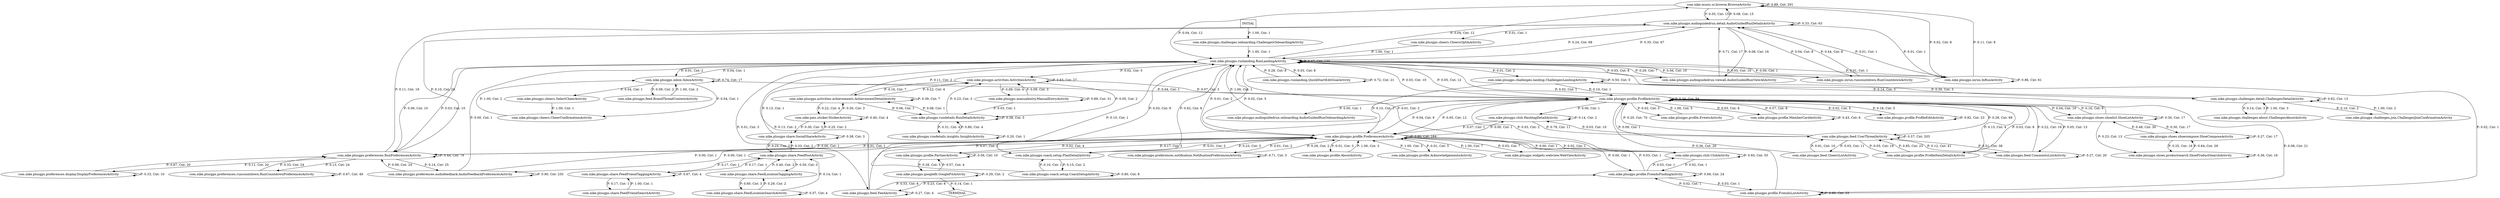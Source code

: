 digraph G {
  0 [label="com.nike.music.ui.browse.BrowseActivity"];
  1 [label="com.nike.pais.sticker.StickerActivity"];
  2 [label="com.nike.plusgps.activities.ActivitiesActivity"];
  3 [label="com.nike.plusgps.activities.achievements.AchievementDetailActivity"];
  4 [label="com.nike.plusgps.audioguidedrun.detail.AudioGuidedRunDetailsActivity"];
  5 [label="com.nike.plusgps.audioguidedrun.onboarding.AudioGuidedRunOnboardingActivity"];
  6 [label="com.nike.plusgps.audioguidedrun.viewall.AudioGuidedRunViewAllActivity"];
  7 [label="com.nike.plusgps.challenges.about.ChallengesAboutActivity"];
  8 [label="com.nike.plusgps.challenges.detail.ChallengesDetailActivity"];
  9 [label="com.nike.plusgps.challenges.join.ChallengesJoinConfirmationActivity"];
  10 [label="com.nike.plusgps.challenges.landing.ChallengesLandingActivity"];
  11 [label="com.nike.plusgps.challenges.onboarding.ChallengesOnboardingActivity"];
  12 [label="com.nike.plusgps.cheers.CheerConfirmationActivity"];
  13 [label="com.nike.plusgps.cheers.CheersOptInActivity"];
  14 [label="com.nike.plusgps.cheers.SelectCheerActivity"];
  15 [label="com.nike.plusgps.club.ClubActivity"];
  16 [label="com.nike.plusgps.club.HashtagDetailActivity"];
  17 [label="com.nike.plusgps.coach.setup.CoachSetupActivity"];
  18 [label="com.nike.plusgps.coach.setup.PlanDetailActivity"];
  19 [label="com.nike.plusgps.feed.BrandThreadContentActivity"];
  20 [label="com.nike.plusgps.feed.CheersListActivity"];
  21 [label="com.nike.plusgps.feed.CommentsListActivity"];
  22 [label="com.nike.plusgps.feed.FeedActivity"];
  23 [label="com.nike.plusgps.feed.UserThreadActivity"];
  24 [label="com.nike.plusgps.googlefit.GoogleFitActivity"];
  25 [label="com.nike.plusgps.inbox.InboxActivity"];
  26 [label="com.nike.plusgps.inrun.InRunActivity"];
  27 [label="com.nike.plusgps.inrun.runcountdown.RunCountdownActivity"];
  28 [label="com.nike.plusgps.manualentry.ManualEntryActivity"];
  29 [label="com.nike.plusgps.preferences.RunPreferencesActivity"];
  30 [label="com.nike.plusgps.preferences.audiofeedback.AudioFeedbackPreferencesActivity"];
  31 [label="com.nike.plusgps.preferences.display.DisplayPreferencesActivity"];
  32 [label="com.nike.plusgps.preferences.notification.NotificationPreferencesActivity"];
  33 [label="com.nike.plusgps.preferences.runcountdown.RunCountdownPreferencesActivity"];
  34 [label="com.nike.plusgps.profile.AboutActivity"];
  35 [label="com.nike.plusgps.profile.AcknowledgementsActivity"];
  36 [label="com.nike.plusgps.profile.EventsActivity"];
  37 [label="com.nike.plusgps.profile.FriendsFindingActivity"];
  38 [label="com.nike.plusgps.profile.FriendsListActivity"];
  39 [label="com.nike.plusgps.profile.MemberCardActivity"];
  40 [label="com.nike.plusgps.profile.PartnerActivity"];
  41 [label="com.nike.plusgps.profile.PreferencesActivity"];
  42 [label="com.nike.plusgps.profile.ProfileActivity"];
  43 [label="com.nike.plusgps.profile.ProfileEditActivity"];
  44 [label="com.nike.plusgps.profile.ProfileItemDetailsActivity"];
  45 [label="com.nike.plusgps.rundetails.RunDetailsActivity"];
  46 [label="com.nike.plusgps.rundetails.insights.InsightsActivity"];
  47 [label="com.nike.plusgps.runlanding.QuickStartEditGoalActivity"];
  48 [label="com.nike.plusgps.runlanding.RunLandingActivity"];
  49 [label="com.nike.plusgps.share.FeedFriendSearchActivity"];
  50 [label="com.nike.plusgps.share.FeedFriendTaggingActivity"];
  51 [label="com.nike.plusgps.share.FeedLocationSearchActivity"];
  52 [label="com.nike.plusgps.share.FeedLocationTaggingActivity"];
  53 [label="com.nike.plusgps.share.FeedPostActivity"];
  54 [label="com.nike.plusgps.share.SocialShareActivity"];
  55 [label="com.nike.plusgps.shoes.productsearch.ShoeProductSearchActivity"];
  56 [label="com.nike.plusgps.shoes.shoecompose.ShoeComposeActivity"];
  57 [label="com.nike.plusgps.shoes.shoelist.ShoeListActivity"];
  58 [label="com.nike.plusgps.widgets.webview.WebViewActivity"];
  59 [label="TERMINAL",shape=diamond];
  60 [label="INITIAL",shape=box];
0->0 [label="P: 0.89, Cnt: 291"];
0->4 [label="P: 0.05, Cnt: 15"];
0->26 [label="P: 0.02, Cnt: 8"];
0->48 [label="P: 0.04, Cnt: 12"];
1->1 [label="P: 0.40, Cnt: 4"];
1->3 [label="P: 0.30, Cnt: 3"];
1->54 [label="P: 0.30, Cnt: 3"];
2->2 [label="P: 0.63, Cnt: 27"];
2->3 [label="P: 0.16, Cnt: 7"];
2->28 [label="P: 0.09, Cnt: 4"];
2->42 [label="P: 0.07, Cnt: 3"];
2->45 [label="P: 0.05, Cnt: 2"];
3->1 [label="P: 0.22, Cnt: 4"];
3->2 [label="P: 0.22, Cnt: 4"];
3->3 [label="P: 0.39, Cnt: 7"];
3->45 [label="P: 0.06, Cnt: 1"];
3->48 [label="P: 0.11, Cnt: 2"];
4->0 [label="P: 0.08, Cnt: 15"];
4->4 [label="P: 0.33, Cnt: 63"];
4->6 [label="P: 0.08, Cnt: 16"];
4->13 [label="P: 0.01, Cnt: 1"];
4->26 [label="P: 0.01, Cnt: 1"];
4->27 [label="P: 0.04, Cnt: 8"];
4->29 [label="P: 0.10, Cnt: 20"];
4->48 [label="P: 0.35, Cnt: 67"];
5->48 [label="P: 1.00, Cnt: 1"];
6->4 [label="P: 0.71, Cnt: 17"];
6->48 [label="P: 0.29, Cnt: 7"];
7->8 [label="P: 1.00, Cnt: 3"];
8->7 [label="P: 0.14, Cnt: 3"];
8->8 [label="P: 0.62, Cnt: 13"];
8->9 [label="P: 0.10, Cnt: 2"];
8->10 [label="P: 0.14, Cnt: 3"];
9->8 [label="P: 1.00, Cnt: 2"];
10->8 [label="P: 0.30, Cnt: 3"];
10->10 [label="P: 0.50, Cnt: 5"];
10->41 [label="P: 0.10, Cnt: 1"];
10->42 [label="P: 0.10, Cnt: 1"];
11->48 [label="P: 1.00, Cnt: 1"];
12->25 [label="P: 1.00, Cnt: 2"];
13->48 [label="P: 1.00, Cnt: 1"];
14->12 [label="P: 1.00, Cnt: 1"];
15->15 [label="P: 0.93, Cnt: 55"];
15->37 [label="P: 0.02, Cnt: 1"];
15->41 [label="P: 0.02, Cnt: 1"];
15->42 [label="P: 0.03, Cnt: 2"];
16->16 [label="P: 0.14, Cnt: 2"];
16->23 [label="P: 0.79, Cnt: 11"];
16->41 [label="P: 0.07, Cnt: 1"];
17->17 [label="P: 0.80, Cnt: 8"];
17->18 [label="P: 0.10, Cnt: 1"];
17->48 [label="P: 0.10, Cnt: 1"];
18->17 [label="P: 0.15, Cnt: 2"];
18->41 [label="P: 0.23, Cnt: 3"];
18->48 [label="P: 0.62, Cnt: 8"];
19->25 [label="P: 1.00, Cnt: 2"];
20->23 [label="P: 0.91, Cnt: 10"];
20->42 [label="P: 0.09, Cnt: 1"];
21->21 [label="P: 0.27, Cnt: 20"];
21->23 [label="P: 0.51, Cnt: 38"];
21->42 [label="P: 0.22, Cnt: 16"];
22->22 [label="P: 0.27, Cnt: 4"];
22->37 [label="P: 0.53, Cnt: 8"];
22->42 [label="P: 0.07, Cnt: 1"];
22->48 [label="P: 0.13, Cnt: 2"];
23->16 [label="P: 0.03, Cnt: 10"];
23->20 [label="P: 0.03, Cnt: 11"];
23->21 [label="P: 0.12, Cnt: 41"];
23->23 [label="P: 0.57, Cnt: 203"];
23->42 [label="P: 0.20, Cnt: 70"];
23->44 [label="P: 0.05, Cnt: 19"];
24->24 [label="P: 0.29, Cnt: 2"];
24->40 [label="P: 0.57, Cnt: 4"];
24->59 [label="P: 0.14, Cnt: 1"];
25->12 [label="P: 0.04, Cnt: 1"];
25->14 [label="P: 0.04, Cnt: 1"];
25->19 [label="P: 0.09, Cnt: 2"];
25->25 [label="P: 0.74, Cnt: 17"];
25->42 [label="P: 0.04, Cnt: 1"];
25->48 [label="P: 0.04, Cnt: 1"];
26->0 [label="P: 0.11, Cnt: 8"];
26->4 [label="P: 0.01, Cnt: 1"];
26->26 [label="P: 0.86, Cnt: 61"];
26->48 [label="P: 0.01, Cnt: 1"];
27->4 [label="P: 0.44, Cnt: 8"];
27->48 [label="P: 0.56, Cnt: 10"];
28->2 [label="P: 0.09, Cnt: 3"];
28->28 [label="P: 0.89, Cnt: 31"];
28->45 [label="P: 0.03, Cnt: 1"];
29->4 [label="P: 0.11, Cnt: 19"];
29->29 [label="P: 0.44, Cnt: 79"];
29->30 [label="P: 0.14, Cnt: 25"];
29->31 [label="P: 0.11, Cnt: 20"];
29->33 [label="P: 0.13, Cnt: 24"];
29->41 [label="P: 0.01, Cnt: 1"];
29->48 [label="P: 0.06, Cnt: 10"];
30->29 [label="P: 0.09, Cnt: 24"];
30->30 [label="P: 0.90, Cnt: 235"];
30->41 [label="P: 0.00, Cnt: 1"];
30->48 [label="P: 0.00, Cnt: 1"];
31->29 [label="P: 0.67, Cnt: 20"];
31->31 [label="P: 0.33, Cnt: 10"];
32->32 [label="P: 0.71, Cnt: 5"];
32->41 [label="P: 0.29, Cnt: 2"];
33->29 [label="P: 0.33, Cnt: 24"];
33->33 [label="P: 0.67, Cnt: 49"];
34->41 [label="P: 1.00, Cnt: 3"];
35->41 [label="P: 1.00, Cnt: 3"];
36->42 [label="P: 1.00, Cnt: 5"];
37->15 [label="P: 0.03, Cnt: 1"];
37->22 [label="P: 0.23, Cnt: 8"];
37->37 [label="P: 0.69, Cnt: 24"];
37->38 [label="P: 0.03, Cnt: 1"];
37->41 [label="P: 0.03, Cnt: 1"];
38->37 [label="P: 0.02, Cnt: 1"];
38->38 [label="P: 0.60, Cnt: 33"];
38->42 [label="P: 0.36, Cnt: 20"];
38->48 [label="P: 0.02, Cnt: 1"];
39->39 [label="P: 0.43, Cnt: 6"];
39->42 [label="P: 0.57, Cnt: 8"];
40->24 [label="P: 0.28, Cnt: 5"];
40->40 [label="P: 0.56, Cnt: 10"];
40->41 [label="P: 0.17, Cnt: 3"];
41->15 [label="P: 0.00, Cnt: 1"];
41->16 [label="P: 0.00, Cnt: 1"];
41->18 [label="P: 0.01, Cnt: 3"];
41->29 [label="P: 0.00, Cnt: 1"];
41->30 [label="P: 0.00, Cnt: 1"];
41->32 [label="P: 0.01, Cnt: 2"];
41->34 [label="P: 0.01, Cnt: 3"];
41->35 [label="P: 0.01, Cnt: 3"];
41->37 [label="P: 0.00, Cnt: 1"];
41->40 [label="P: 0.02, Cnt: 4"];
41->41 [label="P: 0.80, Cnt: 164"];
41->42 [label="P: 0.04, Cnt: 9"];
41->48 [label="P: 0.02, Cnt: 5"];
41->58 [label="P: 0.03, Cnt: 7"];
42->5 [label="P: 0.00, Cnt: 1"];
42->16 [label="P: 0.00, Cnt: 1"];
42->21 [label="P: 0.05, Cnt: 13"];
42->23 [label="P: 0.28, Cnt: 69"];
42->36 [label="P: 0.02, Cnt: 5"];
42->38 [label="P: 0.08, Cnt: 21"];
42->39 [label="P: 0.03, Cnt: 8"];
42->41 [label="P: 0.05, Cnt: 12"];
42->42 [label="P: 0.34, Cnt: 84"];
42->43 [label="P: 0.02, Cnt: 5"];
42->44 [label="P: 0.03, Cnt: 8"];
42->48 [label="P: 0.05, Cnt: 12"];
42->57 [label="P: 0.04, Cnt: 10"];
43->42 [label="P: 0.18, Cnt: 5"];
43->43 [label="P: 0.82, Cnt: 23"];
44->23 [label="P: 0.85, Cnt: 23"];
44->42 [label="P: 0.15, Cnt: 4"];
45->2 [label="P: 0.23, Cnt: 3"];
45->3 [label="P: 0.08, Cnt: 1"];
45->45 [label="P: 0.38, Cnt: 5"];
45->46 [label="P: 0.31, Cnt: 4"];
46->45 [label="P: 0.80, Cnt: 4"];
46->46 [label="P: 0.20, Cnt: 1"];
47->47 [label="P: 0.72, Cnt: 21"];
47->48 [label="P: 0.28, Cnt: 8"];
48->0 [label="P: 0.04, Cnt: 12"];
48->2 [label="P: 0.02, Cnt: 5"];
48->4 [label="P: 0.24, Cnt: 68"];
48->6 [label="P: 0.03, Cnt: 8"];
48->10 [label="P: 0.01, Cnt: 2"];
48->15 [label="P: 0.01, Cnt: 2"];
48->18 [label="P: 0.03, Cnt: 9"];
48->22 [label="P: 0.01, Cnt: 3"];
48->25 [label="P: 0.01, Cnt: 2"];
48->26 [label="P: 0.00, Cnt: 1"];
48->27 [label="P: 0.03, Cnt: 10"];
48->29 [label="P: 0.03, Cnt: 10"];
48->41 [label="P: 0.01, Cnt: 2"];
48->42 [label="P: 0.03, Cnt: 10"];
48->47 [label="P: 0.03, Cnt: 8"];
48->48 [label="P: 0.47, Cnt: 134"];
49->50 [label="P: 1.00, Cnt: 1"];
50->49 [label="P: 0.17, Cnt: 1"];
50->50 [label="P: 0.67, Cnt: 4"];
50->53 [label="P: 0.17, Cnt: 1"];
51->51 [label="P: 0.57, Cnt: 4"];
51->52 [label="P: 0.29, Cnt: 2"];
51->53 [label="P: 0.14, Cnt: 1"];
52->51 [label="P: 0.60, Cnt: 3"];
52->53 [label="P: 0.40, Cnt: 2"];
53->50 [label="P: 0.17, Cnt: 1"];
53->52 [label="P: 0.50, Cnt: 3"];
53->54 [label="P: 0.33, Cnt: 2"];
54->1 [label="P: 0.25, Cnt: 2"];
54->2 [label="P: 0.13, Cnt: 1"];
54->53 [label="P: 0.25, Cnt: 2"];
54->54 [label="P: 0.38, Cnt: 3"];
55->55 [label="P: 0.36, Cnt: 16"];
55->56 [label="P: 0.64, Cnt: 29"];
56->55 [label="P: 0.25, Cnt: 16"];
56->56 [label="P: 0.27, Cnt: 17"];
56->57 [label="P: 0.48, Cnt: 30"];
57->42 [label="P: 0.16, Cnt: 9"];
57->48 [label="P: 0.02, Cnt: 1"];
57->55 [label="P: 0.23, Cnt: 13"];
57->56 [label="P: 0.30, Cnt: 17"];
57->57 [label="P: 0.30, Cnt: 17"];
58->41 [label="P: 1.00, Cnt: 7"];
60->11 [label="P: 1.00, Cnt: 1"];
}
